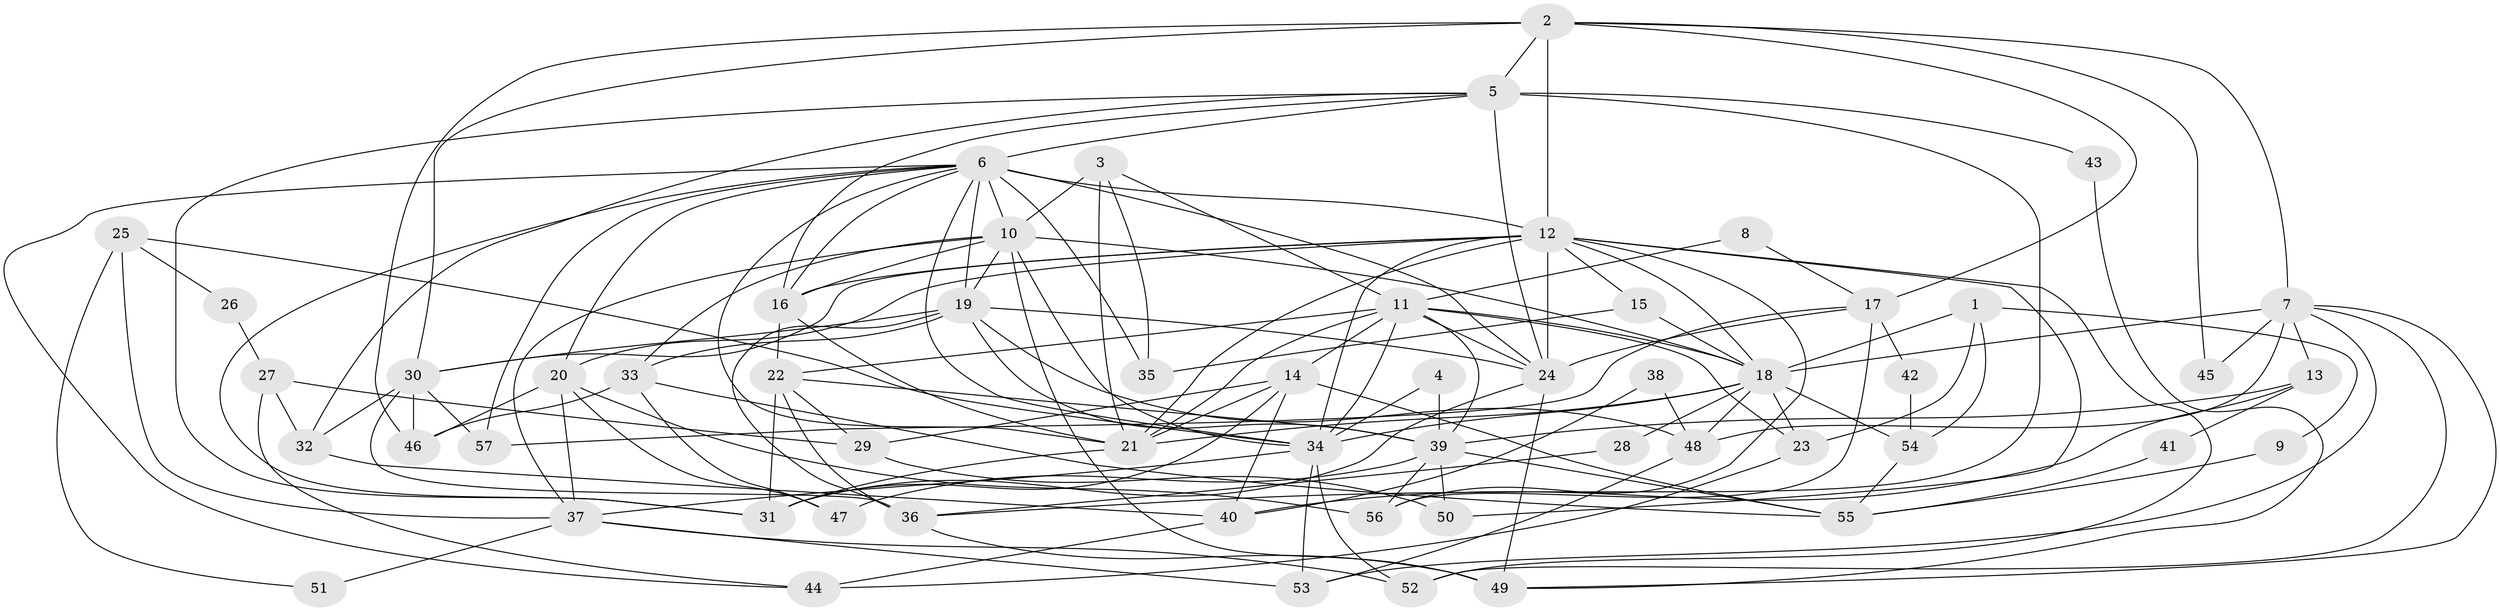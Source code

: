 // original degree distribution, {4: 0.34513274336283184, 7: 0.061946902654867256, 3: 0.20353982300884957, 2: 0.1592920353982301, 5: 0.1415929203539823, 6: 0.07964601769911504, 8: 0.008849557522123894}
// Generated by graph-tools (version 1.1) at 2025/51/03/04/25 22:51:21]
// undirected, 57 vertices, 149 edges
graph export_dot {
  node [color=gray90,style=filled];
  1;
  2;
  3;
  4;
  5;
  6;
  7;
  8;
  9;
  10;
  11;
  12;
  13;
  14;
  15;
  16;
  17;
  18;
  19;
  20;
  21;
  22;
  23;
  24;
  25;
  26;
  27;
  28;
  29;
  30;
  31;
  32;
  33;
  34;
  35;
  36;
  37;
  38;
  39;
  40;
  41;
  42;
  43;
  44;
  45;
  46;
  47;
  48;
  49;
  50;
  51;
  52;
  53;
  54;
  55;
  56;
  57;
  1 -- 9 [weight=1.0];
  1 -- 18 [weight=1.0];
  1 -- 23 [weight=1.0];
  1 -- 54 [weight=1.0];
  2 -- 5 [weight=1.0];
  2 -- 7 [weight=1.0];
  2 -- 12 [weight=1.0];
  2 -- 17 [weight=1.0];
  2 -- 30 [weight=1.0];
  2 -- 45 [weight=1.0];
  2 -- 46 [weight=1.0];
  3 -- 10 [weight=1.0];
  3 -- 11 [weight=1.0];
  3 -- 21 [weight=2.0];
  3 -- 35 [weight=1.0];
  4 -- 34 [weight=1.0];
  4 -- 39 [weight=1.0];
  5 -- 6 [weight=1.0];
  5 -- 16 [weight=1.0];
  5 -- 24 [weight=1.0];
  5 -- 31 [weight=1.0];
  5 -- 32 [weight=1.0];
  5 -- 36 [weight=2.0];
  5 -- 43 [weight=1.0];
  6 -- 10 [weight=1.0];
  6 -- 12 [weight=5.0];
  6 -- 16 [weight=1.0];
  6 -- 19 [weight=2.0];
  6 -- 20 [weight=1.0];
  6 -- 21 [weight=1.0];
  6 -- 24 [weight=1.0];
  6 -- 31 [weight=1.0];
  6 -- 34 [weight=1.0];
  6 -- 35 [weight=1.0];
  6 -- 44 [weight=1.0];
  6 -- 57 [weight=1.0];
  7 -- 13 [weight=1.0];
  7 -- 18 [weight=1.0];
  7 -- 45 [weight=1.0];
  7 -- 48 [weight=1.0];
  7 -- 49 [weight=1.0];
  7 -- 52 [weight=1.0];
  7 -- 53 [weight=1.0];
  8 -- 11 [weight=1.0];
  8 -- 17 [weight=1.0];
  9 -- 55 [weight=1.0];
  10 -- 16 [weight=1.0];
  10 -- 18 [weight=2.0];
  10 -- 19 [weight=1.0];
  10 -- 33 [weight=1.0];
  10 -- 34 [weight=1.0];
  10 -- 37 [weight=1.0];
  10 -- 49 [weight=1.0];
  11 -- 14 [weight=1.0];
  11 -- 18 [weight=1.0];
  11 -- 21 [weight=1.0];
  11 -- 22 [weight=1.0];
  11 -- 23 [weight=1.0];
  11 -- 24 [weight=2.0];
  11 -- 34 [weight=1.0];
  11 -- 39 [weight=1.0];
  12 -- 15 [weight=1.0];
  12 -- 16 [weight=1.0];
  12 -- 18 [weight=1.0];
  12 -- 20 [weight=2.0];
  12 -- 21 [weight=1.0];
  12 -- 24 [weight=1.0];
  12 -- 30 [weight=1.0];
  12 -- 34 [weight=1.0];
  12 -- 50 [weight=1.0];
  12 -- 52 [weight=1.0];
  12 -- 56 [weight=1.0];
  13 -- 39 [weight=1.0];
  13 -- 40 [weight=1.0];
  13 -- 41 [weight=1.0];
  14 -- 21 [weight=2.0];
  14 -- 29 [weight=1.0];
  14 -- 31 [weight=2.0];
  14 -- 40 [weight=1.0];
  14 -- 55 [weight=1.0];
  15 -- 18 [weight=1.0];
  15 -- 35 [weight=1.0];
  16 -- 21 [weight=1.0];
  16 -- 22 [weight=1.0];
  17 -- 24 [weight=1.0];
  17 -- 42 [weight=1.0];
  17 -- 56 [weight=1.0];
  17 -- 57 [weight=1.0];
  18 -- 21 [weight=1.0];
  18 -- 23 [weight=1.0];
  18 -- 28 [weight=1.0];
  18 -- 34 [weight=1.0];
  18 -- 48 [weight=1.0];
  18 -- 54 [weight=1.0];
  19 -- 24 [weight=1.0];
  19 -- 30 [weight=1.0];
  19 -- 33 [weight=1.0];
  19 -- 36 [weight=1.0];
  19 -- 39 [weight=1.0];
  19 -- 48 [weight=1.0];
  20 -- 37 [weight=1.0];
  20 -- 46 [weight=1.0];
  20 -- 47 [weight=1.0];
  20 -- 56 [weight=1.0];
  21 -- 31 [weight=1.0];
  22 -- 29 [weight=1.0];
  22 -- 31 [weight=2.0];
  22 -- 36 [weight=1.0];
  22 -- 39 [weight=1.0];
  23 -- 44 [weight=1.0];
  24 -- 31 [weight=1.0];
  24 -- 49 [weight=1.0];
  25 -- 26 [weight=1.0];
  25 -- 34 [weight=1.0];
  25 -- 37 [weight=1.0];
  25 -- 51 [weight=1.0];
  26 -- 27 [weight=1.0];
  27 -- 29 [weight=1.0];
  27 -- 32 [weight=1.0];
  27 -- 44 [weight=1.0];
  28 -- 36 [weight=1.0];
  29 -- 50 [weight=1.0];
  30 -- 32 [weight=1.0];
  30 -- 36 [weight=1.0];
  30 -- 46 [weight=1.0];
  30 -- 57 [weight=1.0];
  32 -- 40 [weight=1.0];
  33 -- 46 [weight=2.0];
  33 -- 47 [weight=2.0];
  33 -- 55 [weight=1.0];
  34 -- 37 [weight=1.0];
  34 -- 52 [weight=1.0];
  34 -- 53 [weight=1.0];
  36 -- 49 [weight=1.0];
  37 -- 51 [weight=1.0];
  37 -- 52 [weight=1.0];
  37 -- 53 [weight=1.0];
  38 -- 40 [weight=1.0];
  38 -- 48 [weight=1.0];
  39 -- 47 [weight=1.0];
  39 -- 50 [weight=1.0];
  39 -- 55 [weight=1.0];
  39 -- 56 [weight=1.0];
  40 -- 44 [weight=1.0];
  41 -- 55 [weight=1.0];
  42 -- 54 [weight=1.0];
  43 -- 49 [weight=1.0];
  48 -- 53 [weight=1.0];
  54 -- 55 [weight=1.0];
}
